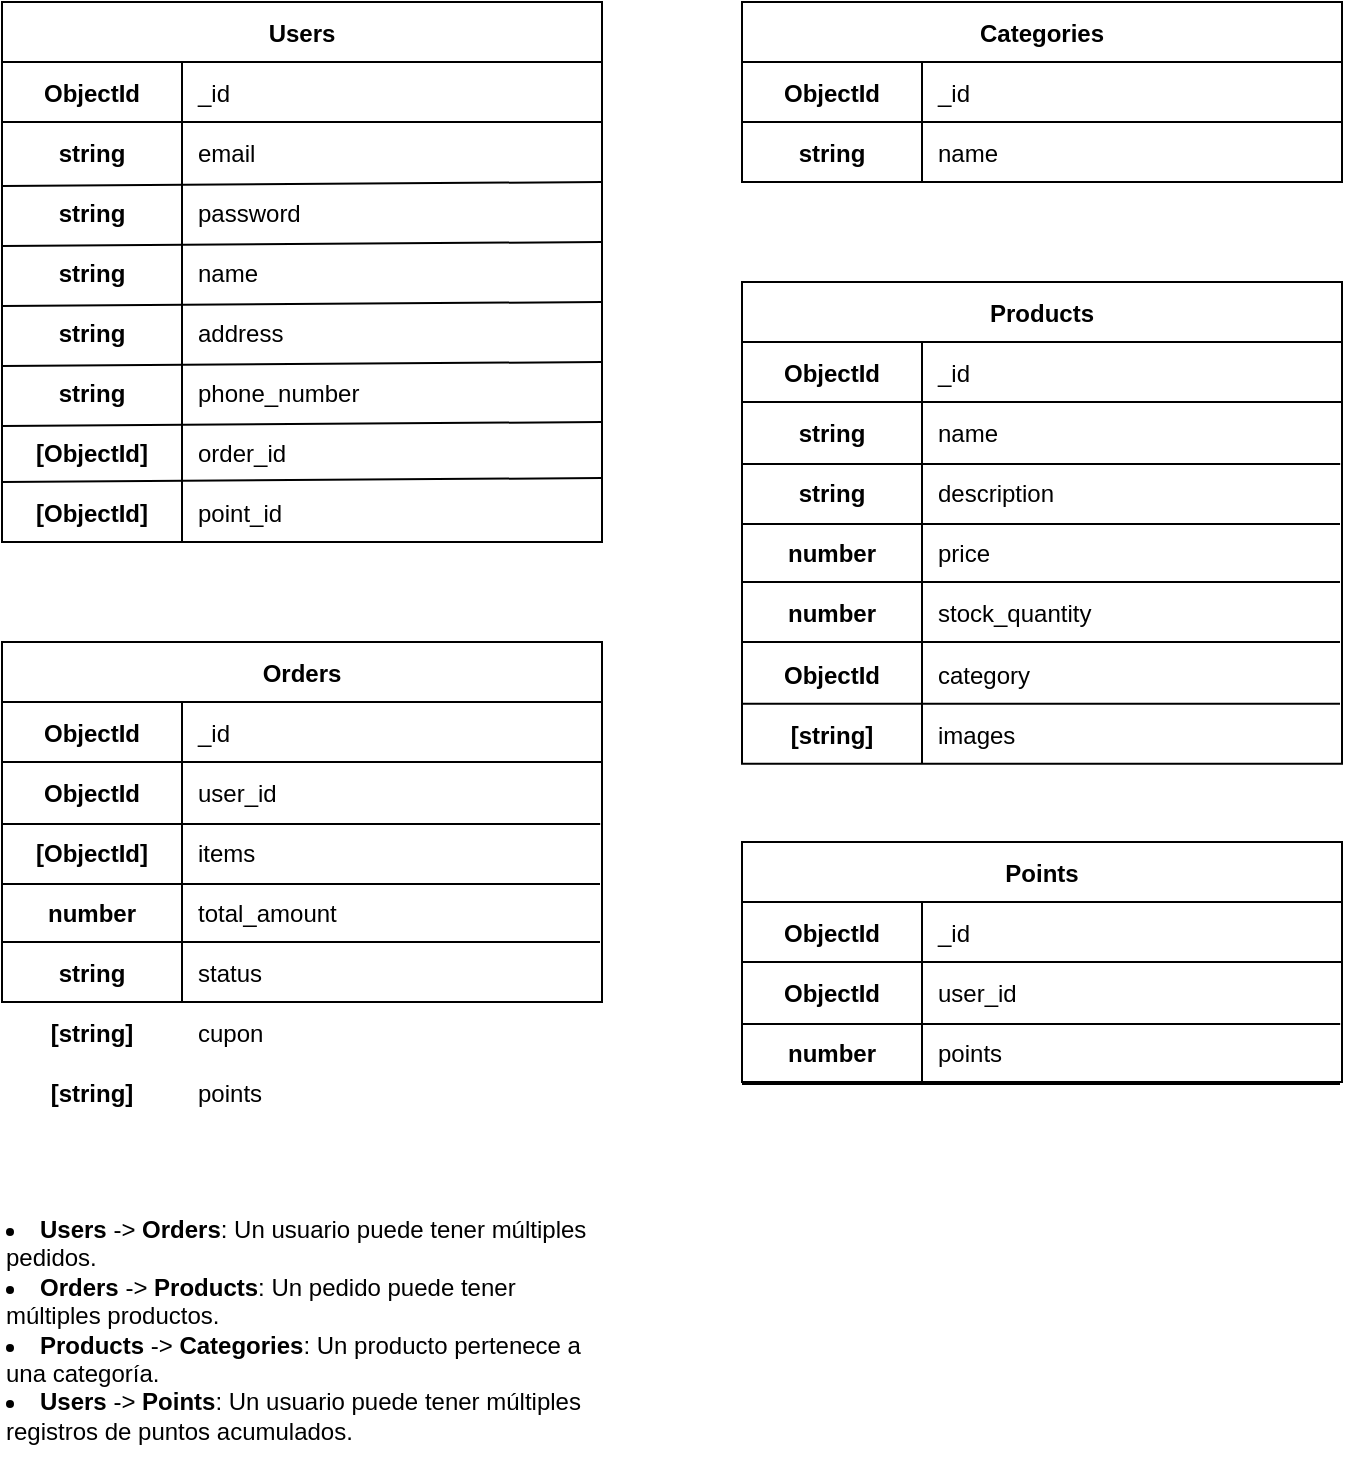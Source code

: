 <mxfile>
    <diagram id="R2lEEEUBdFMjLlhIrx00" name="Page-1">
        <mxGraphModel dx="1200" dy="787" grid="1" gridSize="10" guides="1" tooltips="1" connect="1" arrows="1" fold="1" page="1" pageScale="1" pageWidth="850" pageHeight="1100" math="0" shadow="0" extFonts="Permanent Marker^https://fonts.googleapis.com/css?family=Permanent+Marker">
            <root>
                <mxCell id="0"/>
                <mxCell id="1" parent="0"/>
                <mxCell id="C-vyLk0tnHw3VtMMgP7b-23" value="Users" style="shape=table;startSize=30;container=1;collapsible=1;childLayout=tableLayout;fixedRows=1;rowLines=0;fontStyle=1;align=center;resizeLast=1;" parent="1" vertex="1">
                    <mxGeometry x="70" y="120" width="300" height="270" as="geometry"/>
                </mxCell>
                <mxCell id="C-vyLk0tnHw3VtMMgP7b-24" value="" style="shape=partialRectangle;collapsible=0;dropTarget=0;pointerEvents=0;fillColor=none;points=[[0,0.5],[1,0.5]];portConstraint=eastwest;top=0;left=0;right=0;bottom=1;" parent="C-vyLk0tnHw3VtMMgP7b-23" vertex="1">
                    <mxGeometry y="30" width="300" height="30" as="geometry"/>
                </mxCell>
                <mxCell id="C-vyLk0tnHw3VtMMgP7b-25" value="ObjectId" style="shape=partialRectangle;overflow=hidden;connectable=0;fillColor=none;top=0;left=0;bottom=0;right=0;fontStyle=1;strokeColor=default;" parent="C-vyLk0tnHw3VtMMgP7b-24" vertex="1">
                    <mxGeometry width="90" height="30" as="geometry">
                        <mxRectangle width="90" height="30" as="alternateBounds"/>
                    </mxGeometry>
                </mxCell>
                <mxCell id="C-vyLk0tnHw3VtMMgP7b-26" value="_id" style="shape=partialRectangle;overflow=hidden;connectable=0;fillColor=none;top=0;left=0;bottom=0;right=0;align=left;spacingLeft=6;fontStyle=0;" parent="C-vyLk0tnHw3VtMMgP7b-24" vertex="1">
                    <mxGeometry x="90" width="210" height="30" as="geometry">
                        <mxRectangle width="210" height="30" as="alternateBounds"/>
                    </mxGeometry>
                </mxCell>
                <mxCell id="C-vyLk0tnHw3VtMMgP7b-27" value="" style="shape=partialRectangle;collapsible=0;dropTarget=0;pointerEvents=0;fillColor=none;points=[[0,0.5],[1,0.5]];portConstraint=eastwest;top=0;left=0;right=0;bottom=0;" parent="C-vyLk0tnHw3VtMMgP7b-23" vertex="1">
                    <mxGeometry y="60" width="300" height="30" as="geometry"/>
                </mxCell>
                <mxCell id="C-vyLk0tnHw3VtMMgP7b-28" value="string" style="shape=partialRectangle;overflow=hidden;connectable=0;fillColor=none;top=0;left=0;bottom=0;right=0;strokeColor=default;align=center;verticalAlign=middle;fontFamily=Helvetica;fontSize=12;fontColor=default;fontStyle=1;" parent="C-vyLk0tnHw3VtMMgP7b-27" vertex="1">
                    <mxGeometry width="90" height="30" as="geometry">
                        <mxRectangle width="90" height="30" as="alternateBounds"/>
                    </mxGeometry>
                </mxCell>
                <mxCell id="C-vyLk0tnHw3VtMMgP7b-29" value="email " style="shape=partialRectangle;overflow=hidden;connectable=0;fillColor=none;top=0;left=0;bottom=0;right=0;align=left;spacingLeft=6;strokeColor=default;verticalAlign=middle;fontFamily=Helvetica;fontSize=12;fontColor=default;fontStyle=0;" parent="C-vyLk0tnHw3VtMMgP7b-27" vertex="1">
                    <mxGeometry x="90" width="210" height="30" as="geometry">
                        <mxRectangle width="210" height="30" as="alternateBounds"/>
                    </mxGeometry>
                </mxCell>
                <mxCell id="EPbJx3VBAS1g0BrYEu9k-61" value="" style="endArrow=none;html=1;rounded=0;entryX=0.001;entryY=1.067;entryDx=0;entryDy=0;entryPerimeter=0;" parent="C-vyLk0tnHw3VtMMgP7b-23" target="C-vyLk0tnHw3VtMMgP7b-27" edge="1">
                    <mxGeometry width="50" height="50" relative="1" as="geometry">
                        <mxPoint x="300" y="90" as="sourcePoint"/>
                        <mxPoint x="100" y="40" as="targetPoint"/>
                    </mxGeometry>
                </mxCell>
                <mxCell id="EPbJx3VBAS1g0BrYEu9k-4" value="string" style="shape=partialRectangle;overflow=hidden;connectable=0;fillColor=none;top=0;left=0;bottom=0;right=0;strokeColor=default;align=center;verticalAlign=middle;fontFamily=Helvetica;fontSize=12;fontColor=default;fontStyle=1;" parent="1" vertex="1">
                    <mxGeometry x="70" y="240" width="90" height="30" as="geometry">
                        <mxRectangle width="90" height="30" as="alternateBounds"/>
                    </mxGeometry>
                </mxCell>
                <mxCell id="EPbJx3VBAS1g0BrYEu9k-5" value="name" style="shape=partialRectangle;overflow=hidden;connectable=0;fillColor=none;top=0;left=0;bottom=0;right=0;align=left;spacingLeft=6;strokeColor=default;verticalAlign=middle;fontFamily=Helvetica;fontSize=12;fontColor=default;fontStyle=0;" parent="1" vertex="1">
                    <mxGeometry x="160" y="240" width="210" height="30" as="geometry">
                        <mxRectangle width="210" height="30" as="alternateBounds"/>
                    </mxGeometry>
                </mxCell>
                <mxCell id="EPbJx3VBAS1g0BrYEu9k-6" value="string" style="shape=partialRectangle;overflow=hidden;connectable=0;fillColor=none;top=0;left=0;bottom=0;right=0;strokeColor=default;align=center;verticalAlign=middle;fontFamily=Helvetica;fontSize=12;fontColor=default;fontStyle=1;labelBorderColor=none;labelBackgroundColor=none;" parent="1" vertex="1">
                    <mxGeometry x="70" y="210" width="90" height="30" as="geometry">
                        <mxRectangle width="90" height="30" as="alternateBounds"/>
                    </mxGeometry>
                </mxCell>
                <mxCell id="EPbJx3VBAS1g0BrYEu9k-7" value="password" style="shape=partialRectangle;overflow=hidden;connectable=0;fillColor=none;top=0;left=0;bottom=0;right=0;align=left;spacingLeft=6;strokeColor=default;verticalAlign=middle;fontFamily=Helvetica;fontSize=12;fontColor=default;fontStyle=0;" parent="1" vertex="1">
                    <mxGeometry x="160" y="210" width="210" height="30" as="geometry">
                        <mxRectangle width="210" height="30" as="alternateBounds"/>
                    </mxGeometry>
                </mxCell>
                <mxCell id="EPbJx3VBAS1g0BrYEu9k-8" value="string" style="shape=partialRectangle;overflow=hidden;connectable=0;fillColor=none;top=0;left=0;bottom=0;right=0;strokeColor=default;align=center;verticalAlign=middle;fontFamily=Helvetica;fontSize=12;fontColor=default;fontStyle=1;" parent="1" vertex="1">
                    <mxGeometry x="70" y="270" width="90" height="30" as="geometry">
                        <mxRectangle width="90" height="30" as="alternateBounds"/>
                    </mxGeometry>
                </mxCell>
                <mxCell id="EPbJx3VBAS1g0BrYEu9k-9" value="address" style="shape=partialRectangle;overflow=hidden;connectable=0;fillColor=none;top=0;left=0;bottom=0;right=0;align=left;spacingLeft=6;strokeColor=default;verticalAlign=middle;fontFamily=Helvetica;fontSize=12;fontColor=default;fontStyle=0;" parent="1" vertex="1">
                    <mxGeometry x="160" y="270" width="210" height="30" as="geometry">
                        <mxRectangle width="210" height="30" as="alternateBounds"/>
                    </mxGeometry>
                </mxCell>
                <mxCell id="EPbJx3VBAS1g0BrYEu9k-10" value="string" style="shape=partialRectangle;overflow=hidden;connectable=0;fillColor=none;top=0;left=0;bottom=0;right=0;strokeColor=default;align=center;verticalAlign=middle;fontFamily=Helvetica;fontSize=12;fontColor=default;fontStyle=1;" parent="1" vertex="1">
                    <mxGeometry x="70" y="300" width="90" height="30" as="geometry">
                        <mxRectangle width="90" height="30" as="alternateBounds"/>
                    </mxGeometry>
                </mxCell>
                <mxCell id="EPbJx3VBAS1g0BrYEu9k-11" value="phone_number" style="shape=partialRectangle;overflow=hidden;connectable=0;fillColor=none;top=0;left=0;bottom=0;right=0;align=left;spacingLeft=6;strokeColor=default;verticalAlign=middle;fontFamily=Helvetica;fontSize=12;fontColor=default;fontStyle=0;" parent="1" vertex="1">
                    <mxGeometry x="160" y="300" width="210" height="30" as="geometry">
                        <mxRectangle width="210" height="30" as="alternateBounds"/>
                    </mxGeometry>
                </mxCell>
                <mxCell id="EPbJx3VBAS1g0BrYEu9k-12" value="[ObjectId]" style="shape=partialRectangle;overflow=hidden;connectable=0;fillColor=none;top=0;left=0;bottom=0;right=0;strokeColor=default;align=center;verticalAlign=middle;fontFamily=Helvetica;fontSize=12;fontColor=default;fontStyle=1;" parent="1" vertex="1">
                    <mxGeometry x="70" y="330" width="90" height="30" as="geometry">
                        <mxRectangle width="90" height="30" as="alternateBounds"/>
                    </mxGeometry>
                </mxCell>
                <mxCell id="EPbJx3VBAS1g0BrYEu9k-13" value="order_id" style="shape=partialRectangle;overflow=hidden;connectable=0;fillColor=none;top=0;left=0;bottom=0;right=0;align=left;spacingLeft=6;strokeColor=default;verticalAlign=middle;fontFamily=Helvetica;fontSize=12;fontColor=default;fontStyle=0;" parent="1" vertex="1">
                    <mxGeometry x="160" y="330" width="210" height="30" as="geometry">
                        <mxRectangle width="210" height="30" as="alternateBounds"/>
                    </mxGeometry>
                </mxCell>
                <mxCell id="EPbJx3VBAS1g0BrYEu9k-14" value="[ObjectId]" style="shape=partialRectangle;overflow=hidden;connectable=0;fillColor=none;top=0;left=0;bottom=0;right=0;strokeColor=default;align=center;verticalAlign=middle;fontFamily=Helvetica;fontSize=12;fontColor=default;fontStyle=1;" parent="1" vertex="1">
                    <mxGeometry x="70" y="360" width="90" height="30" as="geometry">
                        <mxRectangle width="90" height="30" as="alternateBounds"/>
                    </mxGeometry>
                </mxCell>
                <mxCell id="EPbJx3VBAS1g0BrYEu9k-15" value="point_id" style="shape=partialRectangle;overflow=hidden;connectable=0;fillColor=none;top=0;left=0;bottom=0;right=0;align=left;spacingLeft=6;strokeColor=default;verticalAlign=middle;fontFamily=Helvetica;fontSize=12;fontColor=default;fontStyle=0;" parent="1" vertex="1">
                    <mxGeometry x="160" y="360" width="210" height="30" as="geometry">
                        <mxRectangle width="210" height="30" as="alternateBounds"/>
                    </mxGeometry>
                </mxCell>
                <mxCell id="EPbJx3VBAS1g0BrYEu9k-16" value="Categories" style="shape=table;startSize=30;container=1;collapsible=1;childLayout=tableLayout;fixedRows=1;rowLines=0;fontStyle=1;align=center;resizeLast=1;" parent="1" vertex="1">
                    <mxGeometry x="440" y="120" width="300" height="90" as="geometry"/>
                </mxCell>
                <mxCell id="EPbJx3VBAS1g0BrYEu9k-17" value="" style="shape=partialRectangle;collapsible=0;dropTarget=0;pointerEvents=0;fillColor=none;points=[[0,0.5],[1,0.5]];portConstraint=eastwest;top=0;left=0;right=0;bottom=1;" parent="EPbJx3VBAS1g0BrYEu9k-16" vertex="1">
                    <mxGeometry y="30" width="300" height="30" as="geometry"/>
                </mxCell>
                <mxCell id="EPbJx3VBAS1g0BrYEu9k-18" value="ObjectId" style="shape=partialRectangle;overflow=hidden;connectable=0;fillColor=none;top=0;left=0;bottom=0;right=0;fontStyle=1;strokeColor=default;" parent="EPbJx3VBAS1g0BrYEu9k-17" vertex="1">
                    <mxGeometry width="90" height="30" as="geometry">
                        <mxRectangle width="90" height="30" as="alternateBounds"/>
                    </mxGeometry>
                </mxCell>
                <mxCell id="EPbJx3VBAS1g0BrYEu9k-19" value="_id" style="shape=partialRectangle;overflow=hidden;connectable=0;fillColor=none;top=0;left=0;bottom=0;right=0;align=left;spacingLeft=6;fontStyle=0;" parent="EPbJx3VBAS1g0BrYEu9k-17" vertex="1">
                    <mxGeometry x="90" width="210" height="30" as="geometry">
                        <mxRectangle width="210" height="30" as="alternateBounds"/>
                    </mxGeometry>
                </mxCell>
                <mxCell id="EPbJx3VBAS1g0BrYEu9k-20" value="" style="shape=partialRectangle;collapsible=0;dropTarget=0;pointerEvents=0;fillColor=none;points=[[0,0.5],[1,0.5]];portConstraint=eastwest;top=0;left=0;right=0;bottom=0;" parent="EPbJx3VBAS1g0BrYEu9k-16" vertex="1">
                    <mxGeometry y="60" width="300" height="30" as="geometry"/>
                </mxCell>
                <mxCell id="EPbJx3VBAS1g0BrYEu9k-21" value="string" style="shape=partialRectangle;overflow=hidden;connectable=0;fillColor=none;top=0;left=0;bottom=0;right=0;strokeColor=default;align=center;verticalAlign=middle;fontFamily=Helvetica;fontSize=12;fontColor=default;fontStyle=1;" parent="EPbJx3VBAS1g0BrYEu9k-20" vertex="1">
                    <mxGeometry width="90" height="30" as="geometry">
                        <mxRectangle width="90" height="30" as="alternateBounds"/>
                    </mxGeometry>
                </mxCell>
                <mxCell id="EPbJx3VBAS1g0BrYEu9k-22" value="name" style="shape=partialRectangle;overflow=hidden;connectable=0;fillColor=none;top=0;left=0;bottom=0;right=0;align=left;spacingLeft=6;strokeColor=default;verticalAlign=middle;fontFamily=Helvetica;fontSize=12;fontColor=default;fontStyle=0;" parent="EPbJx3VBAS1g0BrYEu9k-20" vertex="1">
                    <mxGeometry x="90" width="210" height="30" as="geometry">
                        <mxRectangle width="210" height="30" as="alternateBounds"/>
                    </mxGeometry>
                </mxCell>
                <mxCell id="EPbJx3VBAS1g0BrYEu9k-37" value="Orders" style="shape=table;startSize=30;container=1;collapsible=1;childLayout=tableLayout;fixedRows=1;rowLines=0;fontStyle=1;align=center;resizeLast=1;" parent="1" vertex="1">
                    <mxGeometry x="70" y="440" width="300" height="180" as="geometry"/>
                </mxCell>
                <mxCell id="EPbJx3VBAS1g0BrYEu9k-38" value="" style="shape=partialRectangle;collapsible=0;dropTarget=0;pointerEvents=0;fillColor=none;points=[[0,0.5],[1,0.5]];portConstraint=eastwest;top=0;left=0;right=0;bottom=1;" parent="EPbJx3VBAS1g0BrYEu9k-37" vertex="1">
                    <mxGeometry y="30" width="300" height="30" as="geometry"/>
                </mxCell>
                <mxCell id="EPbJx3VBAS1g0BrYEu9k-39" value="ObjectId" style="shape=partialRectangle;overflow=hidden;connectable=0;fillColor=none;top=0;left=0;bottom=0;right=0;fontStyle=1;strokeColor=default;" parent="EPbJx3VBAS1g0BrYEu9k-38" vertex="1">
                    <mxGeometry width="90" height="30" as="geometry">
                        <mxRectangle width="90" height="30" as="alternateBounds"/>
                    </mxGeometry>
                </mxCell>
                <mxCell id="EPbJx3VBAS1g0BrYEu9k-40" value="_id" style="shape=partialRectangle;overflow=hidden;connectable=0;fillColor=none;top=0;left=0;bottom=0;right=0;align=left;spacingLeft=6;fontStyle=0;" parent="EPbJx3VBAS1g0BrYEu9k-38" vertex="1">
                    <mxGeometry x="90" width="210" height="30" as="geometry">
                        <mxRectangle width="210" height="30" as="alternateBounds"/>
                    </mxGeometry>
                </mxCell>
                <mxCell id="EPbJx3VBAS1g0BrYEu9k-41" value="" style="shape=partialRectangle;collapsible=0;dropTarget=0;pointerEvents=0;fillColor=none;points=[[0,0.5],[1,0.5]];portConstraint=eastwest;top=0;left=0;right=0;bottom=0;" parent="EPbJx3VBAS1g0BrYEu9k-37" vertex="1">
                    <mxGeometry y="60" width="300" height="30" as="geometry"/>
                </mxCell>
                <mxCell id="EPbJx3VBAS1g0BrYEu9k-42" value="ObjectId" style="shape=partialRectangle;overflow=hidden;connectable=0;fillColor=none;top=0;left=0;bottom=0;right=0;strokeColor=default;align=center;verticalAlign=middle;fontFamily=Helvetica;fontSize=12;fontColor=default;fontStyle=1;" parent="EPbJx3VBAS1g0BrYEu9k-41" vertex="1">
                    <mxGeometry width="90" height="30" as="geometry">
                        <mxRectangle width="90" height="30" as="alternateBounds"/>
                    </mxGeometry>
                </mxCell>
                <mxCell id="EPbJx3VBAS1g0BrYEu9k-43" value="user_id" style="shape=partialRectangle;overflow=hidden;connectable=0;fillColor=none;top=0;left=0;bottom=0;right=0;align=left;spacingLeft=6;strokeColor=default;verticalAlign=middle;fontFamily=Helvetica;fontSize=12;fontColor=default;fontStyle=0;" parent="EPbJx3VBAS1g0BrYEu9k-41" vertex="1">
                    <mxGeometry x="90" width="210" height="30" as="geometry">
                        <mxRectangle width="210" height="30" as="alternateBounds"/>
                    </mxGeometry>
                </mxCell>
                <mxCell id="EPbJx3VBAS1g0BrYEu9k-44" value="[ObjectId]" style="shape=partialRectangle;overflow=hidden;connectable=0;fillColor=none;top=0;left=0;bottom=0;right=0;fontStyle=1;strokeColor=default;" parent="1" vertex="1">
                    <mxGeometry x="70" y="530" width="90" height="30" as="geometry">
                        <mxRectangle width="90" height="30" as="alternateBounds"/>
                    </mxGeometry>
                </mxCell>
                <mxCell id="EPbJx3VBAS1g0BrYEu9k-45" value="items" style="shape=partialRectangle;overflow=hidden;connectable=0;fillColor=none;top=0;left=0;bottom=0;right=0;align=left;spacingLeft=6;fontStyle=0;" parent="1" vertex="1">
                    <mxGeometry x="160" y="530" width="210" height="30" as="geometry">
                        <mxRectangle width="210" height="30" as="alternateBounds"/>
                    </mxGeometry>
                </mxCell>
                <mxCell id="EPbJx3VBAS1g0BrYEu9k-47" value="" style="endArrow=none;html=1;rounded=0;entryX=0.3;entryY=-0.015;entryDx=0;entryDy=0;entryPerimeter=0;" parent="1" target="EPbJx3VBAS1g0BrYEu9k-38" edge="1">
                    <mxGeometry width="50" height="50" relative="1" as="geometry">
                        <mxPoint x="160" y="620" as="sourcePoint"/>
                        <mxPoint x="250" y="430" as="targetPoint"/>
                    </mxGeometry>
                </mxCell>
                <mxCell id="EPbJx3VBAS1g0BrYEu9k-48" value="" style="endArrow=none;html=1;rounded=0;entryX=0.997;entryY=1.035;entryDx=0;entryDy=0;entryPerimeter=0;" parent="1" target="EPbJx3VBAS1g0BrYEu9k-41" edge="1">
                    <mxGeometry width="50" height="50" relative="1" as="geometry">
                        <mxPoint x="70" y="531" as="sourcePoint"/>
                        <mxPoint x="170" y="480" as="targetPoint"/>
                    </mxGeometry>
                </mxCell>
                <mxCell id="EPbJx3VBAS1g0BrYEu9k-50" value="number" style="shape=partialRectangle;overflow=hidden;connectable=0;fillColor=none;top=0;left=0;bottom=0;right=0;fontStyle=1;strokeColor=default;" parent="1" vertex="1">
                    <mxGeometry x="70" y="560" width="90" height="30" as="geometry">
                        <mxRectangle width="90" height="30" as="alternateBounds"/>
                    </mxGeometry>
                </mxCell>
                <mxCell id="EPbJx3VBAS1g0BrYEu9k-51" value="total_amount" style="shape=partialRectangle;overflow=hidden;connectable=0;fillColor=none;top=0;left=0;bottom=0;right=0;align=left;spacingLeft=6;fontStyle=0;" parent="1" vertex="1">
                    <mxGeometry x="160" y="560" width="210" height="30" as="geometry">
                        <mxRectangle width="210" height="30" as="alternateBounds"/>
                    </mxGeometry>
                </mxCell>
                <mxCell id="EPbJx3VBAS1g0BrYEu9k-52" value="" style="endArrow=none;html=1;rounded=0;entryX=0.997;entryY=1.035;entryDx=0;entryDy=0;entryPerimeter=0;" parent="1" edge="1">
                    <mxGeometry width="50" height="50" relative="1" as="geometry">
                        <mxPoint x="70" y="561" as="sourcePoint"/>
                        <mxPoint x="369" y="561" as="targetPoint"/>
                    </mxGeometry>
                </mxCell>
                <mxCell id="EPbJx3VBAS1g0BrYEu9k-53" value="" style="endArrow=none;html=1;rounded=0;entryX=0.997;entryY=1.035;entryDx=0;entryDy=0;entryPerimeter=0;" parent="1" edge="1">
                    <mxGeometry width="50" height="50" relative="1" as="geometry">
                        <mxPoint x="70" y="590" as="sourcePoint"/>
                        <mxPoint x="369" y="590" as="targetPoint"/>
                    </mxGeometry>
                </mxCell>
                <mxCell id="EPbJx3VBAS1g0BrYEu9k-54" value="string" style="shape=partialRectangle;overflow=hidden;connectable=0;fillColor=none;top=0;left=0;bottom=0;right=0;fontStyle=1;strokeColor=default;" parent="1" vertex="1">
                    <mxGeometry x="70" y="590" width="90" height="30" as="geometry">
                        <mxRectangle width="90" height="30" as="alternateBounds"/>
                    </mxGeometry>
                </mxCell>
                <mxCell id="EPbJx3VBAS1g0BrYEu9k-55" value="status" style="shape=partialRectangle;overflow=hidden;connectable=0;fillColor=none;top=0;left=0;bottom=0;right=0;align=left;spacingLeft=6;fontStyle=0;" parent="1" vertex="1">
                    <mxGeometry x="160" y="590" width="210" height="30" as="geometry">
                        <mxRectangle width="210" height="30" as="alternateBounds"/>
                    </mxGeometry>
                </mxCell>
                <mxCell id="EPbJx3VBAS1g0BrYEu9k-56" value="" style="endArrow=none;html=1;rounded=0;entryX=0.997;entryY=1.035;entryDx=0;entryDy=0;entryPerimeter=0;" parent="1" edge="1">
                    <mxGeometry width="50" height="50" relative="1" as="geometry">
                        <mxPoint x="70" y="620" as="sourcePoint"/>
                        <mxPoint x="369" y="620" as="targetPoint"/>
                    </mxGeometry>
                </mxCell>
                <mxCell id="EPbJx3VBAS1g0BrYEu9k-60" value="" style="endArrow=none;html=1;rounded=0;" parent="1" edge="1">
                    <mxGeometry width="50" height="50" relative="1" as="geometry">
                        <mxPoint x="160" y="390" as="sourcePoint"/>
                        <mxPoint x="160" y="150" as="targetPoint"/>
                    </mxGeometry>
                </mxCell>
                <mxCell id="EPbJx3VBAS1g0BrYEu9k-62" value="" style="endArrow=none;html=1;rounded=0;entryX=0.001;entryY=1.067;entryDx=0;entryDy=0;entryPerimeter=0;" parent="1" edge="1">
                    <mxGeometry width="50" height="50" relative="1" as="geometry">
                        <mxPoint x="370" y="240" as="sourcePoint"/>
                        <mxPoint x="70" y="242" as="targetPoint"/>
                    </mxGeometry>
                </mxCell>
                <mxCell id="EPbJx3VBAS1g0BrYEu9k-63" value="" style="endArrow=none;html=1;rounded=0;entryX=0.001;entryY=1.067;entryDx=0;entryDy=0;entryPerimeter=0;" parent="1" edge="1">
                    <mxGeometry width="50" height="50" relative="1" as="geometry">
                        <mxPoint x="370" y="270" as="sourcePoint"/>
                        <mxPoint x="70" y="272" as="targetPoint"/>
                    </mxGeometry>
                </mxCell>
                <mxCell id="EPbJx3VBAS1g0BrYEu9k-64" value="" style="endArrow=none;html=1;rounded=0;entryX=0.001;entryY=1.067;entryDx=0;entryDy=0;entryPerimeter=0;" parent="1" edge="1">
                    <mxGeometry width="50" height="50" relative="1" as="geometry">
                        <mxPoint x="370" y="300" as="sourcePoint"/>
                        <mxPoint x="70" y="302" as="targetPoint"/>
                    </mxGeometry>
                </mxCell>
                <mxCell id="EPbJx3VBAS1g0BrYEu9k-65" value="" style="endArrow=none;html=1;rounded=0;entryX=0.001;entryY=1.067;entryDx=0;entryDy=0;entryPerimeter=0;" parent="1" edge="1">
                    <mxGeometry width="50" height="50" relative="1" as="geometry">
                        <mxPoint x="370" y="330" as="sourcePoint"/>
                        <mxPoint x="70" y="332" as="targetPoint"/>
                    </mxGeometry>
                </mxCell>
                <mxCell id="EPbJx3VBAS1g0BrYEu9k-66" value="" style="endArrow=none;html=1;rounded=0;entryX=0.001;entryY=1.067;entryDx=0;entryDy=0;entryPerimeter=0;" parent="1" edge="1">
                    <mxGeometry width="50" height="50" relative="1" as="geometry">
                        <mxPoint x="370" y="358" as="sourcePoint"/>
                        <mxPoint x="70" y="360" as="targetPoint"/>
                    </mxGeometry>
                </mxCell>
                <mxCell id="EPbJx3VBAS1g0BrYEu9k-68" value="Products" style="shape=table;startSize=30;container=1;collapsible=1;childLayout=tableLayout;fixedRows=1;rowLines=0;fontStyle=1;align=center;resizeLast=1;" parent="1" vertex="1">
                    <mxGeometry x="440" y="260" width="300" height="240.83" as="geometry"/>
                </mxCell>
                <mxCell id="EPbJx3VBAS1g0BrYEu9k-69" value="" style="shape=partialRectangle;collapsible=0;dropTarget=0;pointerEvents=0;fillColor=none;points=[[0,0.5],[1,0.5]];portConstraint=eastwest;top=0;left=0;right=0;bottom=1;" parent="EPbJx3VBAS1g0BrYEu9k-68" vertex="1">
                    <mxGeometry y="30" width="300" height="30" as="geometry"/>
                </mxCell>
                <mxCell id="EPbJx3VBAS1g0BrYEu9k-70" value="ObjectId" style="shape=partialRectangle;overflow=hidden;connectable=0;fillColor=none;top=0;left=0;bottom=0;right=0;fontStyle=1;strokeColor=default;" parent="EPbJx3VBAS1g0BrYEu9k-69" vertex="1">
                    <mxGeometry width="90" height="30" as="geometry">
                        <mxRectangle width="90" height="30" as="alternateBounds"/>
                    </mxGeometry>
                </mxCell>
                <mxCell id="EPbJx3VBAS1g0BrYEu9k-71" value="_id" style="shape=partialRectangle;overflow=hidden;connectable=0;fillColor=none;top=0;left=0;bottom=0;right=0;align=left;spacingLeft=6;fontStyle=0;" parent="EPbJx3VBAS1g0BrYEu9k-69" vertex="1">
                    <mxGeometry x="90" width="210" height="30" as="geometry">
                        <mxRectangle width="210" height="30" as="alternateBounds"/>
                    </mxGeometry>
                </mxCell>
                <mxCell id="EPbJx3VBAS1g0BrYEu9k-72" value="" style="shape=partialRectangle;collapsible=0;dropTarget=0;pointerEvents=0;fillColor=none;points=[[0,0.5],[1,0.5]];portConstraint=eastwest;top=0;left=0;right=0;bottom=0;" parent="EPbJx3VBAS1g0BrYEu9k-68" vertex="1">
                    <mxGeometry y="60" width="300" height="30" as="geometry"/>
                </mxCell>
                <mxCell id="EPbJx3VBAS1g0BrYEu9k-73" value="string" style="shape=partialRectangle;overflow=hidden;connectable=0;fillColor=none;top=0;left=0;bottom=0;right=0;strokeColor=default;align=center;verticalAlign=middle;fontFamily=Helvetica;fontSize=12;fontColor=default;fontStyle=1;" parent="EPbJx3VBAS1g0BrYEu9k-72" vertex="1">
                    <mxGeometry width="90" height="30" as="geometry">
                        <mxRectangle width="90" height="30" as="alternateBounds"/>
                    </mxGeometry>
                </mxCell>
                <mxCell id="EPbJx3VBAS1g0BrYEu9k-74" value="name" style="shape=partialRectangle;overflow=hidden;connectable=0;fillColor=none;top=0;left=0;bottom=0;right=0;align=left;spacingLeft=6;strokeColor=default;verticalAlign=middle;fontFamily=Helvetica;fontSize=12;fontColor=default;fontStyle=0;" parent="EPbJx3VBAS1g0BrYEu9k-72" vertex="1">
                    <mxGeometry x="90" width="210" height="30" as="geometry">
                        <mxRectangle width="210" height="30" as="alternateBounds"/>
                    </mxGeometry>
                </mxCell>
                <mxCell id="EPbJx3VBAS1g0BrYEu9k-75" value="string" style="shape=partialRectangle;overflow=hidden;connectable=0;fillColor=none;top=0;left=0;bottom=0;right=0;fontStyle=1;strokeColor=default;" parent="1" vertex="1">
                    <mxGeometry x="440" y="350" width="90" height="30" as="geometry">
                        <mxRectangle width="90" height="30" as="alternateBounds"/>
                    </mxGeometry>
                </mxCell>
                <mxCell id="EPbJx3VBAS1g0BrYEu9k-76" value="description" style="shape=partialRectangle;overflow=hidden;connectable=0;fillColor=none;top=0;left=0;bottom=0;right=0;align=left;spacingLeft=6;fontStyle=0;" parent="1" vertex="1">
                    <mxGeometry x="530" y="350" width="210" height="30" as="geometry">
                        <mxRectangle width="210" height="30" as="alternateBounds"/>
                    </mxGeometry>
                </mxCell>
                <mxCell id="EPbJx3VBAS1g0BrYEu9k-77" value="" style="endArrow=none;html=1;rounded=0;entryX=0.3;entryY=-0.015;entryDx=0;entryDy=0;entryPerimeter=0;" parent="1" target="EPbJx3VBAS1g0BrYEu9k-69" edge="1">
                    <mxGeometry width="50" height="50" relative="1" as="geometry">
                        <mxPoint x="530" y="500.83" as="sourcePoint"/>
                        <mxPoint x="620" y="250.0" as="targetPoint"/>
                    </mxGeometry>
                </mxCell>
                <mxCell id="EPbJx3VBAS1g0BrYEu9k-78" value="" style="endArrow=none;html=1;rounded=0;entryX=0.997;entryY=1.035;entryDx=0;entryDy=0;entryPerimeter=0;" parent="1" target="EPbJx3VBAS1g0BrYEu9k-72" edge="1">
                    <mxGeometry width="50" height="50" relative="1" as="geometry">
                        <mxPoint x="440" y="351" as="sourcePoint"/>
                        <mxPoint x="540" y="300" as="targetPoint"/>
                    </mxGeometry>
                </mxCell>
                <mxCell id="EPbJx3VBAS1g0BrYEu9k-79" value="number" style="shape=partialRectangle;overflow=hidden;connectable=0;fillColor=none;top=0;left=0;bottom=0;right=0;fontStyle=1;strokeColor=default;" parent="1" vertex="1">
                    <mxGeometry x="440" y="380" width="90" height="30" as="geometry">
                        <mxRectangle width="90" height="30" as="alternateBounds"/>
                    </mxGeometry>
                </mxCell>
                <mxCell id="EPbJx3VBAS1g0BrYEu9k-80" value="price" style="shape=partialRectangle;overflow=hidden;connectable=0;fillColor=none;top=0;left=0;bottom=0;right=0;align=left;spacingLeft=6;fontStyle=0;" parent="1" vertex="1">
                    <mxGeometry x="530" y="380" width="210" height="30" as="geometry">
                        <mxRectangle width="210" height="30" as="alternateBounds"/>
                    </mxGeometry>
                </mxCell>
                <mxCell id="EPbJx3VBAS1g0BrYEu9k-81" value="" style="endArrow=none;html=1;rounded=0;entryX=0.997;entryY=1.035;entryDx=0;entryDy=0;entryPerimeter=0;" parent="1" edge="1">
                    <mxGeometry width="50" height="50" relative="1" as="geometry">
                        <mxPoint x="440" y="381" as="sourcePoint"/>
                        <mxPoint x="739" y="381" as="targetPoint"/>
                    </mxGeometry>
                </mxCell>
                <mxCell id="EPbJx3VBAS1g0BrYEu9k-82" value="" style="endArrow=none;html=1;rounded=0;entryX=0.997;entryY=1.035;entryDx=0;entryDy=0;entryPerimeter=0;" parent="1" edge="1">
                    <mxGeometry width="50" height="50" relative="1" as="geometry">
                        <mxPoint x="440" y="410" as="sourcePoint"/>
                        <mxPoint x="739" y="410" as="targetPoint"/>
                    </mxGeometry>
                </mxCell>
                <mxCell id="EPbJx3VBAS1g0BrYEu9k-83" value="number" style="shape=partialRectangle;overflow=hidden;connectable=0;fillColor=none;top=0;left=0;bottom=0;right=0;fontStyle=1;strokeColor=default;" parent="1" vertex="1">
                    <mxGeometry x="440" y="410" width="90" height="30" as="geometry">
                        <mxRectangle width="90" height="30" as="alternateBounds"/>
                    </mxGeometry>
                </mxCell>
                <mxCell id="EPbJx3VBAS1g0BrYEu9k-84" value="stock_quantity" style="shape=partialRectangle;overflow=hidden;connectable=0;fillColor=none;top=0;left=0;bottom=0;right=0;align=left;spacingLeft=6;fontStyle=0;" parent="1" vertex="1">
                    <mxGeometry x="530" y="410" width="210" height="30" as="geometry">
                        <mxRectangle width="210" height="30" as="alternateBounds"/>
                    </mxGeometry>
                </mxCell>
                <mxCell id="EPbJx3VBAS1g0BrYEu9k-85" value="" style="endArrow=none;html=1;rounded=0;entryX=0.997;entryY=1.035;entryDx=0;entryDy=0;entryPerimeter=0;" parent="1" edge="1">
                    <mxGeometry width="50" height="50" relative="1" as="geometry">
                        <mxPoint x="440" y="440" as="sourcePoint"/>
                        <mxPoint x="739" y="440" as="targetPoint"/>
                    </mxGeometry>
                </mxCell>
                <mxCell id="EPbJx3VBAS1g0BrYEu9k-86" value="ObjectId" style="shape=partialRectangle;overflow=hidden;connectable=0;fillColor=none;top=0;left=0;bottom=0;right=0;fontStyle=1;strokeColor=default;" parent="1" vertex="1">
                    <mxGeometry x="440" y="440.83" width="90" height="30" as="geometry">
                        <mxRectangle width="90" height="30" as="alternateBounds"/>
                    </mxGeometry>
                </mxCell>
                <mxCell id="EPbJx3VBAS1g0BrYEu9k-87" value="category" style="shape=partialRectangle;overflow=hidden;connectable=0;fillColor=none;top=0;left=0;bottom=0;right=0;align=left;spacingLeft=6;fontStyle=0;" parent="1" vertex="1">
                    <mxGeometry x="530" y="440.83" width="210" height="30" as="geometry">
                        <mxRectangle width="210" height="30" as="alternateBounds"/>
                    </mxGeometry>
                </mxCell>
                <mxCell id="EPbJx3VBAS1g0BrYEu9k-88" value="" style="endArrow=none;html=1;rounded=0;entryX=0.997;entryY=1.035;entryDx=0;entryDy=0;entryPerimeter=0;" parent="1" edge="1">
                    <mxGeometry width="50" height="50" relative="1" as="geometry">
                        <mxPoint x="440" y="470.83" as="sourcePoint"/>
                        <mxPoint x="739" y="470.83" as="targetPoint"/>
                    </mxGeometry>
                </mxCell>
                <mxCell id="EPbJx3VBAS1g0BrYEu9k-89" value="[string]" style="shape=partialRectangle;overflow=hidden;connectable=0;fillColor=none;top=0;left=0;bottom=0;right=0;fontStyle=1;strokeColor=default;" parent="1" vertex="1">
                    <mxGeometry x="440" y="470.83" width="90" height="30" as="geometry">
                        <mxRectangle width="90" height="30" as="alternateBounds"/>
                    </mxGeometry>
                </mxCell>
                <mxCell id="EPbJx3VBAS1g0BrYEu9k-90" value="images " style="shape=partialRectangle;overflow=hidden;connectable=0;fillColor=none;top=0;left=0;bottom=0;right=0;align=left;spacingLeft=6;fontStyle=0;" parent="1" vertex="1">
                    <mxGeometry x="530" y="470.83" width="210" height="30" as="geometry">
                        <mxRectangle width="210" height="30" as="alternateBounds"/>
                    </mxGeometry>
                </mxCell>
                <mxCell id="EPbJx3VBAS1g0BrYEu9k-114" value="Points" style="shape=table;startSize=30;container=1;collapsible=1;childLayout=tableLayout;fixedRows=1;rowLines=0;fontStyle=1;align=center;resizeLast=1;" parent="1" vertex="1">
                    <mxGeometry x="440" y="540" width="300" height="120" as="geometry"/>
                </mxCell>
                <mxCell id="EPbJx3VBAS1g0BrYEu9k-115" value="" style="shape=partialRectangle;collapsible=0;dropTarget=0;pointerEvents=0;fillColor=none;points=[[0,0.5],[1,0.5]];portConstraint=eastwest;top=0;left=0;right=0;bottom=1;" parent="EPbJx3VBAS1g0BrYEu9k-114" vertex="1">
                    <mxGeometry y="30" width="300" height="30" as="geometry"/>
                </mxCell>
                <mxCell id="EPbJx3VBAS1g0BrYEu9k-116" value="ObjectId" style="shape=partialRectangle;overflow=hidden;connectable=0;fillColor=none;top=0;left=0;bottom=0;right=0;fontStyle=1;strokeColor=default;" parent="EPbJx3VBAS1g0BrYEu9k-115" vertex="1">
                    <mxGeometry width="90" height="30" as="geometry">
                        <mxRectangle width="90" height="30" as="alternateBounds"/>
                    </mxGeometry>
                </mxCell>
                <mxCell id="EPbJx3VBAS1g0BrYEu9k-117" value="_id" style="shape=partialRectangle;overflow=hidden;connectable=0;fillColor=none;top=0;left=0;bottom=0;right=0;align=left;spacingLeft=6;fontStyle=0;" parent="EPbJx3VBAS1g0BrYEu9k-115" vertex="1">
                    <mxGeometry x="90" width="210" height="30" as="geometry">
                        <mxRectangle width="210" height="30" as="alternateBounds"/>
                    </mxGeometry>
                </mxCell>
                <mxCell id="EPbJx3VBAS1g0BrYEu9k-118" value="" style="shape=partialRectangle;collapsible=0;dropTarget=0;pointerEvents=0;fillColor=none;points=[[0,0.5],[1,0.5]];portConstraint=eastwest;top=0;left=0;right=0;bottom=0;" parent="EPbJx3VBAS1g0BrYEu9k-114" vertex="1">
                    <mxGeometry y="60" width="300" height="30" as="geometry"/>
                </mxCell>
                <mxCell id="EPbJx3VBAS1g0BrYEu9k-119" value="ObjectId" style="shape=partialRectangle;overflow=hidden;connectable=0;fillColor=none;top=0;left=0;bottom=0;right=0;strokeColor=default;align=center;verticalAlign=middle;fontFamily=Helvetica;fontSize=12;fontColor=default;fontStyle=1;" parent="EPbJx3VBAS1g0BrYEu9k-118" vertex="1">
                    <mxGeometry width="90" height="30" as="geometry">
                        <mxRectangle width="90" height="30" as="alternateBounds"/>
                    </mxGeometry>
                </mxCell>
                <mxCell id="EPbJx3VBAS1g0BrYEu9k-120" value="user_id" style="shape=partialRectangle;overflow=hidden;connectable=0;fillColor=none;top=0;left=0;bottom=0;right=0;align=left;spacingLeft=6;strokeColor=default;verticalAlign=middle;fontFamily=Helvetica;fontSize=12;fontColor=default;fontStyle=0;" parent="EPbJx3VBAS1g0BrYEu9k-118" vertex="1">
                    <mxGeometry x="90" width="210" height="30" as="geometry">
                        <mxRectangle width="210" height="30" as="alternateBounds"/>
                    </mxGeometry>
                </mxCell>
                <mxCell id="EPbJx3VBAS1g0BrYEu9k-121" value="number" style="shape=partialRectangle;overflow=hidden;connectable=0;fillColor=none;top=0;left=0;bottom=0;right=0;fontStyle=1;strokeColor=default;" parent="1" vertex="1">
                    <mxGeometry x="440" y="630" width="90" height="30" as="geometry">
                        <mxRectangle width="90" height="30" as="alternateBounds"/>
                    </mxGeometry>
                </mxCell>
                <mxCell id="EPbJx3VBAS1g0BrYEu9k-122" value="points" style="shape=partialRectangle;overflow=hidden;connectable=0;fillColor=none;top=0;left=0;bottom=0;right=0;align=left;spacingLeft=6;fontStyle=0;" parent="1" vertex="1">
                    <mxGeometry x="530" y="630" width="210" height="30" as="geometry">
                        <mxRectangle width="210" height="30" as="alternateBounds"/>
                    </mxGeometry>
                </mxCell>
                <mxCell id="EPbJx3VBAS1g0BrYEu9k-123" value="" style="endArrow=none;html=1;rounded=0;" parent="1" edge="1">
                    <mxGeometry width="50" height="50" relative="1" as="geometry">
                        <mxPoint x="530" y="661.28" as="sourcePoint"/>
                        <mxPoint x="530" y="570" as="targetPoint"/>
                    </mxGeometry>
                </mxCell>
                <mxCell id="EPbJx3VBAS1g0BrYEu9k-124" value="" style="endArrow=none;html=1;rounded=0;entryX=0.997;entryY=1.035;entryDx=0;entryDy=0;entryPerimeter=0;" parent="1" target="EPbJx3VBAS1g0BrYEu9k-118" edge="1">
                    <mxGeometry width="50" height="50" relative="1" as="geometry">
                        <mxPoint x="440" y="631" as="sourcePoint"/>
                        <mxPoint x="540" y="580" as="targetPoint"/>
                    </mxGeometry>
                </mxCell>
                <mxCell id="EPbJx3VBAS1g0BrYEu9k-127" value="" style="endArrow=none;html=1;rounded=0;entryX=0.997;entryY=1.035;entryDx=0;entryDy=0;entryPerimeter=0;" parent="1" edge="1">
                    <mxGeometry width="50" height="50" relative="1" as="geometry">
                        <mxPoint x="440" y="661" as="sourcePoint"/>
                        <mxPoint x="739" y="661" as="targetPoint"/>
                    </mxGeometry>
                </mxCell>
                <mxCell id="EPbJx3VBAS1g0BrYEu9k-164" value="&lt;li&gt;&lt;strong&gt;Users&lt;/strong&gt; -&amp;gt; &lt;strong&gt;Orders&lt;/strong&gt;: Un usuario puede tener múltiples pedidos.&lt;/li&gt;&lt;li&gt;&lt;strong&gt;Orders&lt;/strong&gt; -&amp;gt; &lt;strong&gt;Products&lt;/strong&gt;: Un pedido puede tener múltiples productos.&lt;/li&gt;&lt;li&gt;&lt;strong&gt;Products&lt;/strong&gt; -&amp;gt; &lt;strong&gt;Categories&lt;/strong&gt;: Un producto pertenece a una categoría.&lt;/li&gt;&lt;li&gt;&lt;strong&gt;Users&lt;/strong&gt; -&amp;gt; &lt;strong&gt;Points&lt;/strong&gt;: Un usuario puede tener múltiples registros de puntos acumulados.&lt;/li&gt;" style="text;whiteSpace=wrap;html=1;" parent="1" vertex="1">
                    <mxGeometry x="70" y="720" width="300" height="130" as="geometry"/>
                </mxCell>
                <mxCell id="pIrme1ArnpMRXnv30mY6-38" value="[string]" style="shape=partialRectangle;overflow=hidden;connectable=0;fillColor=none;top=0;left=0;bottom=0;right=0;fontStyle=1;strokeColor=default;" parent="1" vertex="1">
                    <mxGeometry x="70" y="620" width="90" height="30" as="geometry">
                        <mxRectangle width="90" height="30" as="alternateBounds"/>
                    </mxGeometry>
                </mxCell>
                <mxCell id="pIrme1ArnpMRXnv30mY6-39" value="cupon" style="shape=partialRectangle;overflow=hidden;connectable=0;fillColor=none;top=0;left=0;bottom=0;right=0;align=left;spacingLeft=6;fontStyle=0;" parent="1" vertex="1">
                    <mxGeometry x="160" y="620" width="210" height="30" as="geometry">
                        <mxRectangle width="210" height="30" as="alternateBounds"/>
                    </mxGeometry>
                </mxCell>
                <mxCell id="pIrme1ArnpMRXnv30mY6-40" value="[string]" style="shape=partialRectangle;overflow=hidden;connectable=0;fillColor=none;top=0;left=0;bottom=0;right=0;fontStyle=1;strokeColor=default;" parent="1" vertex="1">
                    <mxGeometry x="70" y="650" width="90" height="30" as="geometry">
                        <mxRectangle width="90" height="30" as="alternateBounds"/>
                    </mxGeometry>
                </mxCell>
                <mxCell id="pIrme1ArnpMRXnv30mY6-41" value="points" style="shape=partialRectangle;overflow=hidden;connectable=0;fillColor=none;top=0;left=0;bottom=0;right=0;align=left;spacingLeft=6;fontStyle=0;" parent="1" vertex="1">
                    <mxGeometry x="160" y="650" width="210" height="30" as="geometry">
                        <mxRectangle width="210" height="30" as="alternateBounds"/>
                    </mxGeometry>
                </mxCell>
            </root>
        </mxGraphModel>
    </diagram>
</mxfile>